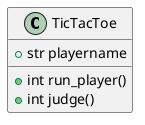 @startuml
class TicTacToe {
    + str playername
    + int run_player()
    + int judge()
}
@enduml
